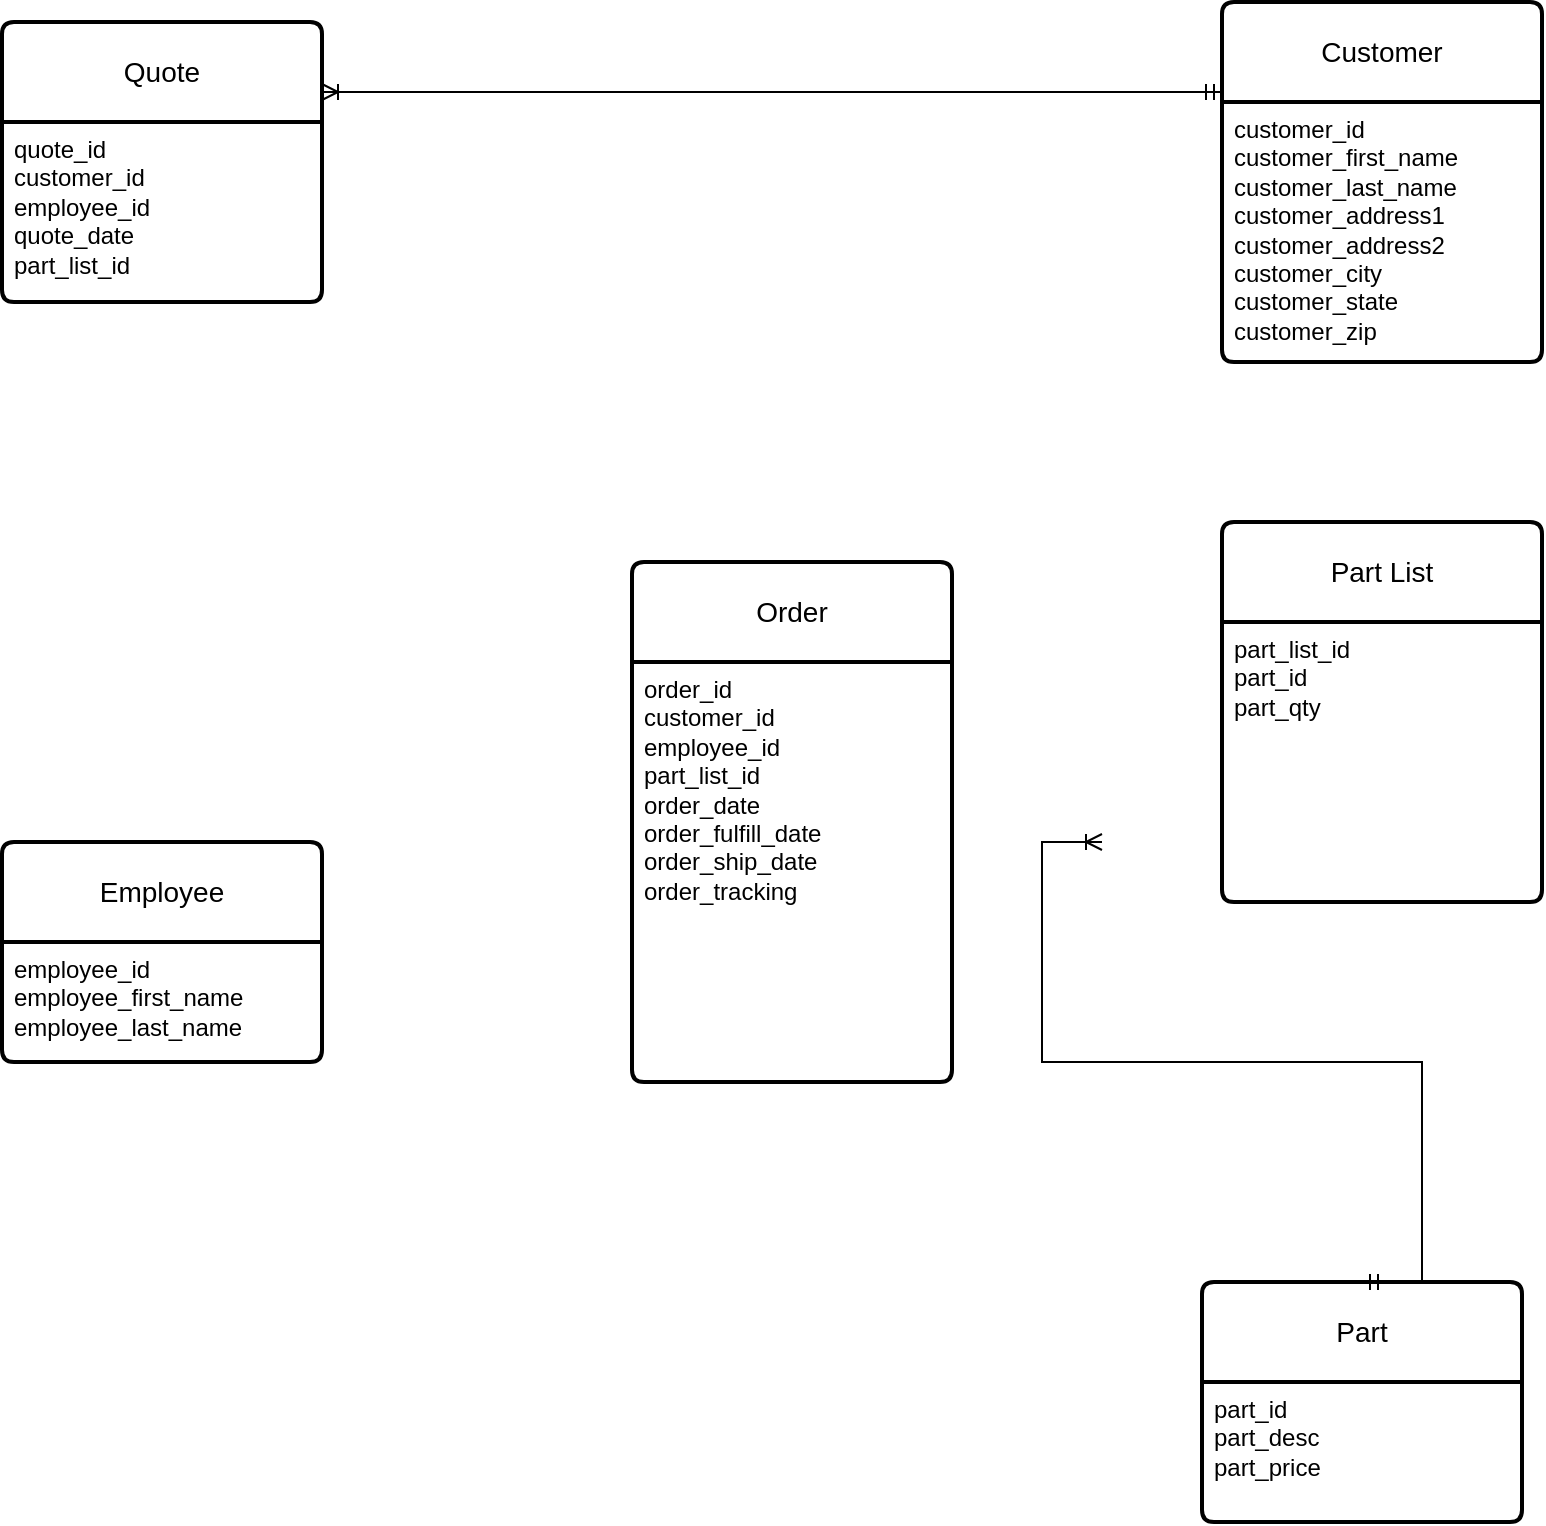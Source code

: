<mxfile version="22.0.8" type="github">
  <diagram id="R2lEEEUBdFMjLlhIrx00" name="Page-1">
    <mxGraphModel dx="1434" dy="754" grid="1" gridSize="10" guides="1" tooltips="1" connect="1" arrows="1" fold="1" page="1" pageScale="1" pageWidth="850" pageHeight="1100" math="0" shadow="0" extFonts="Permanent Marker^https://fonts.googleapis.com/css?family=Permanent+Marker">
      <root>
        <mxCell id="0" />
        <mxCell id="1" parent="0" />
        <mxCell id="S-5__O05gs6nP9wvUdie-80" value="Quote" style="swimlane;childLayout=stackLayout;horizontal=1;startSize=50;horizontalStack=0;rounded=1;fontSize=14;fontStyle=0;strokeWidth=2;resizeParent=0;resizeLast=1;shadow=0;dashed=0;align=center;arcSize=4;whiteSpace=wrap;html=1;" vertex="1" parent="1">
          <mxGeometry x="30" y="50" width="160" height="140" as="geometry" />
        </mxCell>
        <mxCell id="S-5__O05gs6nP9wvUdie-81" value="&lt;div&gt;quote_id&lt;/div&gt;&lt;div&gt;customer_id&lt;/div&gt;&lt;div&gt;employee_id&lt;br&gt;&lt;/div&gt;&lt;div&gt;quote_date&lt;/div&gt;&lt;div&gt;part_list_id&lt;/div&gt;&lt;div&gt;&lt;br&gt;&lt;/div&gt;&lt;div&gt;&lt;br&gt;&lt;/div&gt;&lt;div&gt;&lt;br&gt;&lt;/div&gt;" style="align=left;strokeColor=none;fillColor=none;spacingLeft=4;fontSize=12;verticalAlign=top;resizable=0;rotatable=0;part=1;html=1;" vertex="1" parent="S-5__O05gs6nP9wvUdie-80">
          <mxGeometry y="50" width="160" height="90" as="geometry" />
        </mxCell>
        <mxCell id="S-5__O05gs6nP9wvUdie-85" value="Part" style="swimlane;childLayout=stackLayout;horizontal=1;startSize=50;horizontalStack=0;rounded=1;fontSize=14;fontStyle=0;strokeWidth=2;resizeParent=0;resizeLast=1;shadow=0;dashed=0;align=center;arcSize=4;whiteSpace=wrap;html=1;" vertex="1" parent="1">
          <mxGeometry x="630" y="680" width="160" height="120" as="geometry" />
        </mxCell>
        <mxCell id="S-5__O05gs6nP9wvUdie-86" value="&lt;div&gt;part_id&lt;/div&gt;&lt;div&gt;part_desc&lt;/div&gt;&lt;div&gt;part_price&lt;br&gt;&lt;/div&gt;" style="align=left;strokeColor=none;fillColor=none;spacingLeft=4;fontSize=12;verticalAlign=top;resizable=0;rotatable=0;part=1;html=1;" vertex="1" parent="S-5__O05gs6nP9wvUdie-85">
          <mxGeometry y="50" width="160" height="70" as="geometry" />
        </mxCell>
        <mxCell id="S-5__O05gs6nP9wvUdie-87" value="Part List" style="swimlane;childLayout=stackLayout;horizontal=1;startSize=50;horizontalStack=0;rounded=1;fontSize=14;fontStyle=0;strokeWidth=2;resizeParent=0;resizeLast=1;shadow=0;dashed=0;align=center;arcSize=4;whiteSpace=wrap;html=1;" vertex="1" parent="1">
          <mxGeometry x="640" y="300" width="160" height="190" as="geometry" />
        </mxCell>
        <mxCell id="S-5__O05gs6nP9wvUdie-88" value="&lt;div&gt;part_list_id&lt;/div&gt;&lt;div&gt;part_id&lt;/div&gt;&lt;div&gt;part_qty&lt;br&gt;&lt;/div&gt;&lt;div&gt;&lt;br&gt;&lt;/div&gt;" style="align=left;strokeColor=none;fillColor=none;spacingLeft=4;fontSize=12;verticalAlign=top;resizable=0;rotatable=0;part=1;html=1;" vertex="1" parent="S-5__O05gs6nP9wvUdie-87">
          <mxGeometry y="50" width="160" height="140" as="geometry" />
        </mxCell>
        <mxCell id="S-5__O05gs6nP9wvUdie-89" value="Order" style="swimlane;childLayout=stackLayout;horizontal=1;startSize=50;horizontalStack=0;rounded=1;fontSize=14;fontStyle=0;strokeWidth=2;resizeParent=0;resizeLast=1;shadow=0;dashed=0;align=center;arcSize=4;whiteSpace=wrap;html=1;" vertex="1" parent="1">
          <mxGeometry x="345" y="320" width="160" height="260" as="geometry" />
        </mxCell>
        <mxCell id="S-5__O05gs6nP9wvUdie-90" value="&lt;div&gt;order_id&lt;/div&gt;&lt;div&gt;customer_id&lt;/div&gt;&lt;div&gt;employee_id&lt;/div&gt;&lt;div&gt;part_list_id&lt;/div&gt;&lt;div&gt;order_date&lt;/div&gt;&lt;div&gt;order_fulfill_date&lt;/div&gt;&lt;div&gt;order_ship_date&lt;/div&gt;&lt;div&gt;order_tracking&lt;br&gt;&lt;/div&gt;&lt;div&gt;&lt;br&gt;&lt;/div&gt;&lt;div&gt;&lt;br&gt;&lt;/div&gt;" style="align=left;strokeColor=none;fillColor=none;spacingLeft=4;fontSize=12;verticalAlign=top;resizable=0;rotatable=0;part=1;html=1;" vertex="1" parent="S-5__O05gs6nP9wvUdie-89">
          <mxGeometry y="50" width="160" height="210" as="geometry" />
        </mxCell>
        <mxCell id="S-5__O05gs6nP9wvUdie-92" value="Customer" style="swimlane;childLayout=stackLayout;horizontal=1;startSize=50;horizontalStack=0;rounded=1;fontSize=14;fontStyle=0;strokeWidth=2;resizeParent=0;resizeLast=1;shadow=0;dashed=0;align=center;arcSize=4;whiteSpace=wrap;html=1;" vertex="1" parent="1">
          <mxGeometry x="640" y="40" width="160" height="180" as="geometry" />
        </mxCell>
        <mxCell id="S-5__O05gs6nP9wvUdie-93" value="&lt;div&gt;customer_id&lt;/div&gt;&lt;div&gt;customer_first_name&lt;/div&gt;&lt;div&gt;customer_last_name&lt;/div&gt;&lt;div&gt;customer_address1&lt;/div&gt;&lt;div&gt;customer_address2&lt;/div&gt;&lt;div&gt;customer_city&lt;/div&gt;&lt;div&gt;customer_state&lt;/div&gt;&lt;div&gt;customer_zip&lt;br&gt;&lt;/div&gt;" style="align=left;strokeColor=none;fillColor=none;spacingLeft=4;fontSize=12;verticalAlign=top;resizable=0;rotatable=0;part=1;html=1;" vertex="1" parent="S-5__O05gs6nP9wvUdie-92">
          <mxGeometry y="50" width="160" height="130" as="geometry" />
        </mxCell>
        <mxCell id="S-5__O05gs6nP9wvUdie-96" value="Employee" style="swimlane;childLayout=stackLayout;horizontal=1;startSize=50;horizontalStack=0;rounded=1;fontSize=14;fontStyle=0;strokeWidth=2;resizeParent=0;resizeLast=1;shadow=0;dashed=0;align=center;arcSize=4;whiteSpace=wrap;html=1;" vertex="1" parent="1">
          <mxGeometry x="30" y="460" width="160" height="110" as="geometry" />
        </mxCell>
        <mxCell id="S-5__O05gs6nP9wvUdie-97" value="&lt;div&gt;employee_id&lt;/div&gt;&lt;div&gt;employee_first_name&lt;/div&gt;&lt;div&gt;employee_last_name&lt;/div&gt;&lt;div&gt;&lt;br&gt;&lt;/div&gt;" style="align=left;strokeColor=none;fillColor=none;spacingLeft=4;fontSize=12;verticalAlign=top;resizable=0;rotatable=0;part=1;html=1;" vertex="1" parent="S-5__O05gs6nP9wvUdie-96">
          <mxGeometry y="50" width="160" height="60" as="geometry" />
        </mxCell>
        <mxCell id="S-5__O05gs6nP9wvUdie-99" value="" style="edgeStyle=entityRelationEdgeStyle;fontSize=12;html=1;endArrow=ERoneToMany;startArrow=ERmandOne;rounded=0;exitX=0;exitY=0.25;exitDx=0;exitDy=0;entryX=1;entryY=0.25;entryDx=0;entryDy=0;" edge="1" parent="1" source="S-5__O05gs6nP9wvUdie-92" target="S-5__O05gs6nP9wvUdie-80">
          <mxGeometry width="100" height="100" relative="1" as="geometry">
            <mxPoint x="570" y="210" as="sourcePoint" />
            <mxPoint x="540" y="140" as="targetPoint" />
          </mxGeometry>
        </mxCell>
        <mxCell id="S-5__O05gs6nP9wvUdie-101" value="" style="edgeStyle=entityRelationEdgeStyle;fontSize=12;html=1;endArrow=ERoneToMany;startArrow=ERmandOne;rounded=0;exitX=0.5;exitY=0;exitDx=0;exitDy=0;" edge="1" parent="1" source="S-5__O05gs6nP9wvUdie-85">
          <mxGeometry width="100" height="100" relative="1" as="geometry">
            <mxPoint x="490" y="570" as="sourcePoint" />
            <mxPoint x="580" y="460" as="targetPoint" />
          </mxGeometry>
        </mxCell>
      </root>
    </mxGraphModel>
  </diagram>
</mxfile>
